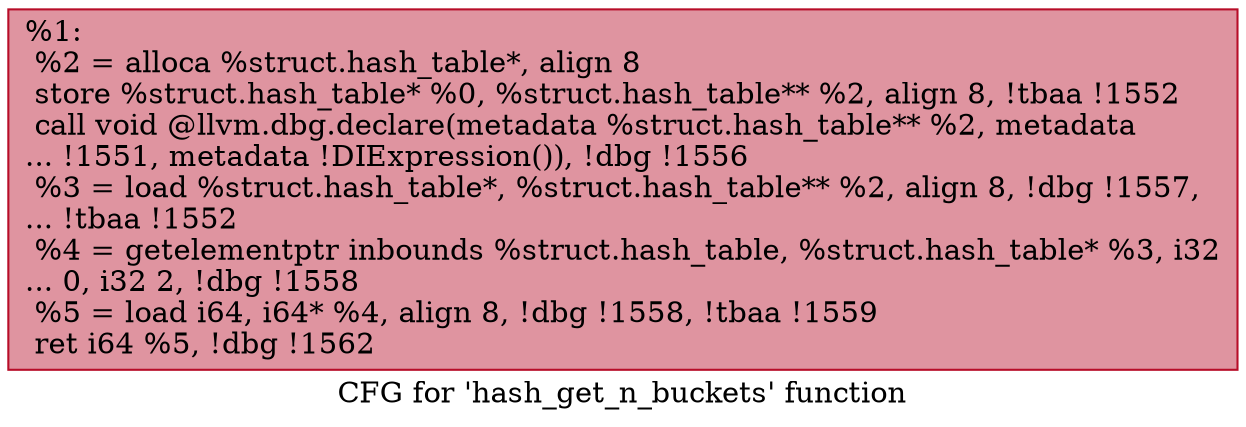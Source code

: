 digraph "CFG for 'hash_get_n_buckets' function" {
	label="CFG for 'hash_get_n_buckets' function";

	Node0x25fec20 [shape=record,color="#b70d28ff", style=filled, fillcolor="#b70d2870",label="{%1:\l  %2 = alloca %struct.hash_table*, align 8\l  store %struct.hash_table* %0, %struct.hash_table** %2, align 8, !tbaa !1552\l  call void @llvm.dbg.declare(metadata %struct.hash_table** %2, metadata\l... !1551, metadata !DIExpression()), !dbg !1556\l  %3 = load %struct.hash_table*, %struct.hash_table** %2, align 8, !dbg !1557,\l... !tbaa !1552\l  %4 = getelementptr inbounds %struct.hash_table, %struct.hash_table* %3, i32\l... 0, i32 2, !dbg !1558\l  %5 = load i64, i64* %4, align 8, !dbg !1558, !tbaa !1559\l  ret i64 %5, !dbg !1562\l}"];
}
